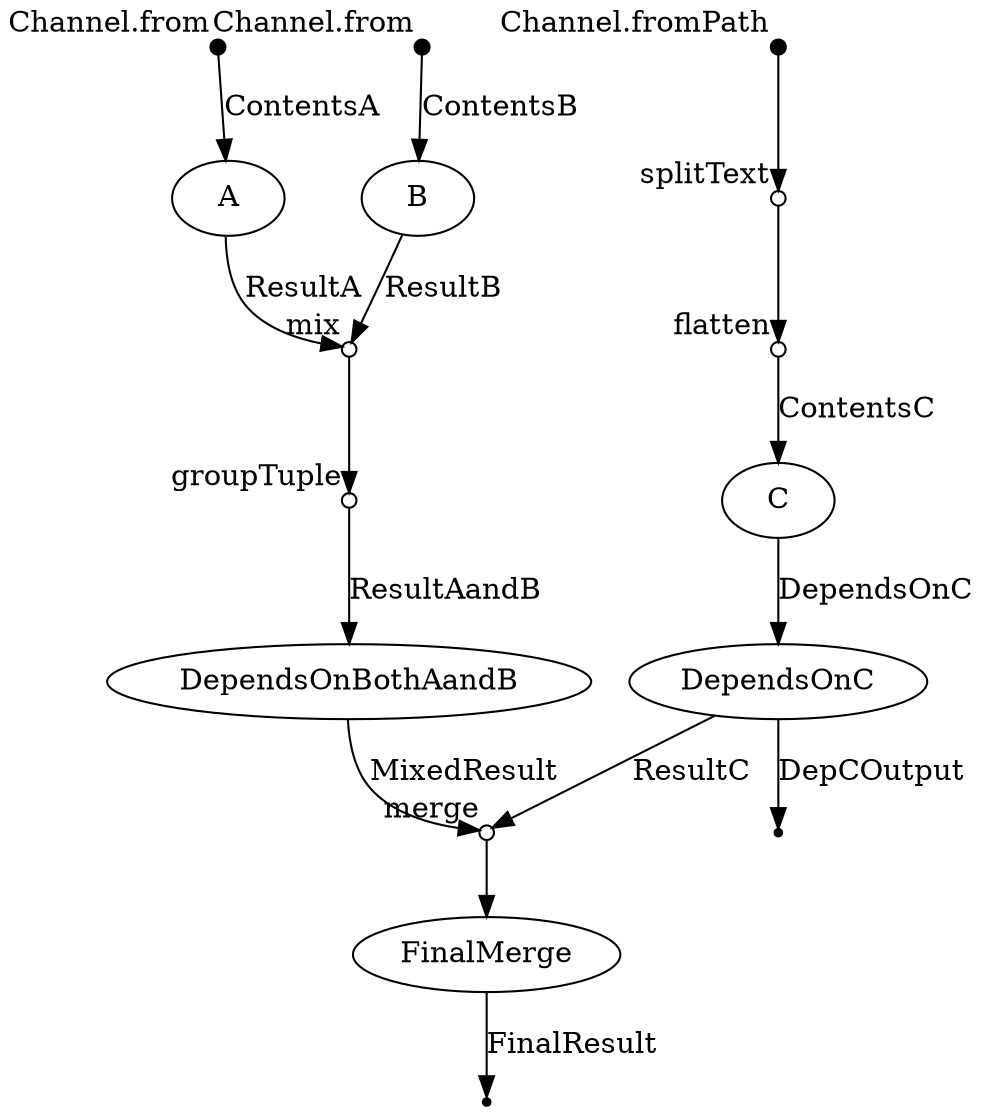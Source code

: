 digraph "graph" {
p0 [shape=point,label="",fixedsize=true,width=0.1,xlabel="Channel.from"];
p5 [label="A"];
p0 -> p5 [label="ContentsA"];

p1 [shape=point,label="",fixedsize=true,width=0.1,xlabel="Channel.from"];
p6 [label="B"];
p1 -> p6 [label="ContentsB"];

p2 [shape=point,label="",fixedsize=true,width=0.1,xlabel="Channel.fromPath"];
p3 [shape=circle,label="",fixedsize=true,width=0.1,xlabel="splitText"];
p2 -> p3;

p3 [shape=circle,label="",fixedsize=true,width=0.1,xlabel="splitText"];
p4 [shape=circle,label="",fixedsize=true,width=0.1,xlabel="flatten"];
p3 -> p4;

p4 [shape=circle,label="",fixedsize=true,width=0.1,xlabel="flatten"];
p7 [label="C"];
p4 -> p7 [label="ContentsC"];

p5 [label="A"];
p8 [shape=circle,label="",fixedsize=true,width=0.1,xlabel="mix"];
p5 -> p8 [label="ResultA"];

p6 [label="B"];
p8 [shape=circle,label="",fixedsize=true,width=0.1,xlabel="mix"];
p6 -> p8 [label="ResultB"];

p7 [label="C"];
p11 [label="DependsOnC"];
p7 -> p11 [label="DependsOnC"];

p8 [shape=circle,label="",fixedsize=true,width=0.1,xlabel="mix"];
p9 [shape=circle,label="",fixedsize=true,width=0.1,xlabel="groupTuple"];
p8 -> p9;

p9 [shape=circle,label="",fixedsize=true,width=0.1,xlabel="groupTuple"];
p10 [label="DependsOnBothAandB"];
p9 -> p10 [label="ResultAandB"];

p10 [label="DependsOnBothAandB"];
p13 [shape=circle,label="",fixedsize=true,width=0.1,xlabel="merge"];
p10 -> p13 [label="MixedResult"];

p11 [label="DependsOnC"];
p13 [shape=circle,label="",fixedsize=true,width=0.1,xlabel="merge"];
p11 -> p13 [label="ResultC"];

p11 [label="DependsOnC"];
p12 [shape=point];
p11 -> p12 [label="DepCOutput"];

p13 [shape=circle,label="",fixedsize=true,width=0.1,xlabel="merge"];
p14 [label="FinalMerge"];
p13 -> p14;

p14 [label="FinalMerge"];
p15 [shape=point];
p14 -> p15 [label="FinalResult"];

}

